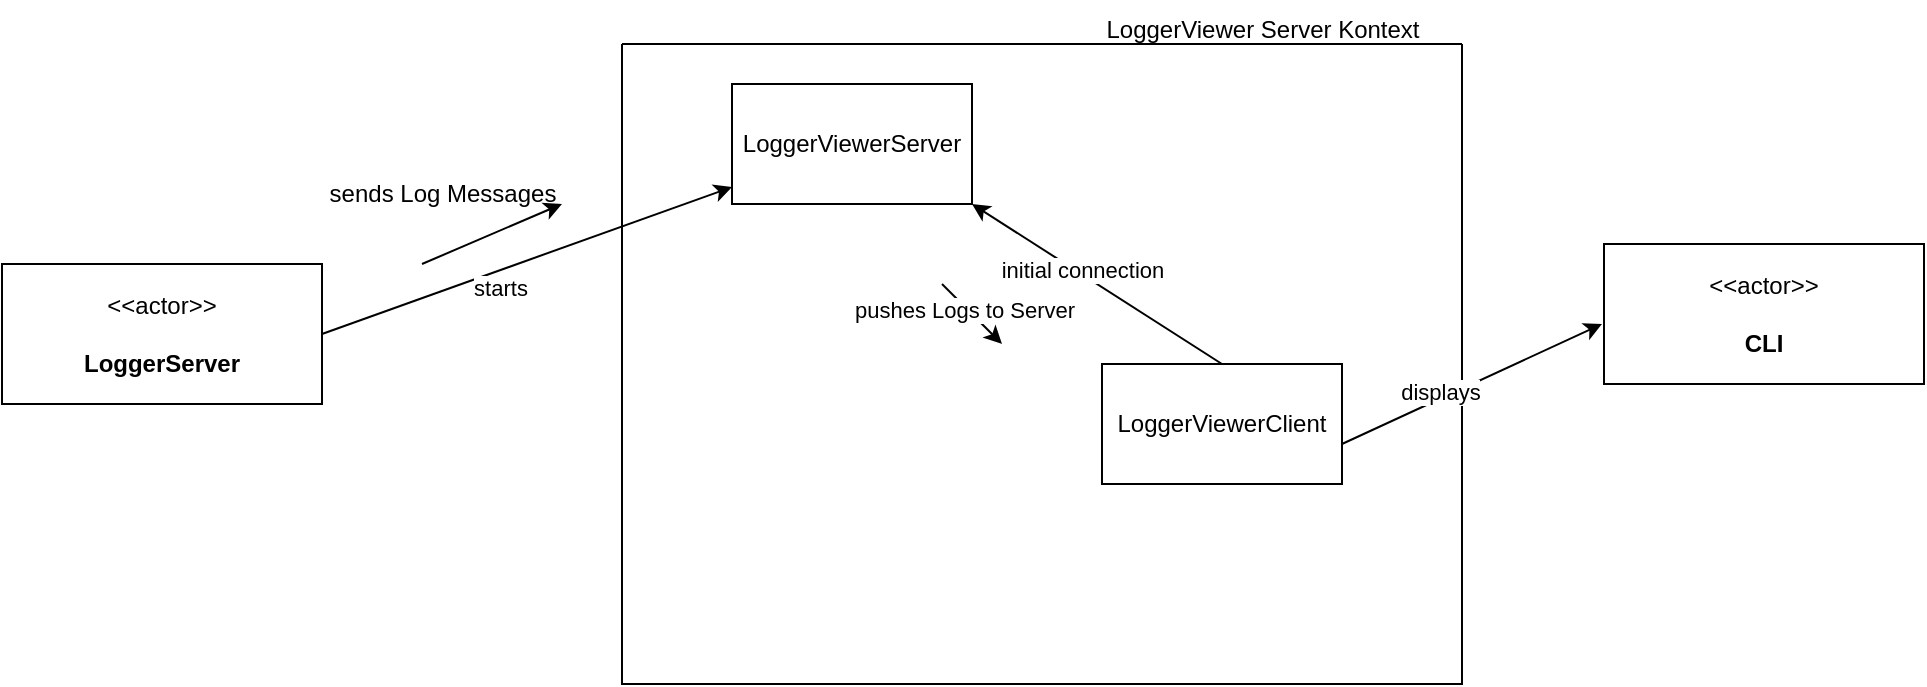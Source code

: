 <mxfile version="25.0.3">
  <diagram name="Page-1" id="Aj1uoAEPTinfr-xkjNWC">
    <mxGraphModel dx="2229" dy="669" grid="1" gridSize="10" guides="1" tooltips="1" connect="1" arrows="1" fold="1" page="1" pageScale="1" pageWidth="850" pageHeight="1100" math="0" shadow="0">
      <root>
        <mxCell id="0" />
        <mxCell id="1" parent="0" />
        <mxCell id="Kvp4EdlV-CzY8GOnAylV-1" value="" style="swimlane;startSize=0;" vertex="1" parent="1">
          <mxGeometry x="250" y="70" width="420" height="320" as="geometry" />
        </mxCell>
        <mxCell id="Kvp4EdlV-CzY8GOnAylV-3" value="LoggerViewerServer" style="rounded=0;whiteSpace=wrap;html=1;" vertex="1" parent="Kvp4EdlV-CzY8GOnAylV-1">
          <mxGeometry x="55" y="20" width="120" height="60" as="geometry" />
        </mxCell>
        <mxCell id="Kvp4EdlV-CzY8GOnAylV-9" value="LoggerViewerClient" style="rounded=0;whiteSpace=wrap;html=1;" vertex="1" parent="Kvp4EdlV-CzY8GOnAylV-1">
          <mxGeometry x="240" y="160" width="120" height="60" as="geometry" />
        </mxCell>
        <mxCell id="Kvp4EdlV-CzY8GOnAylV-10" value="" style="endArrow=classic;html=1;rounded=0;" edge="1" parent="Kvp4EdlV-CzY8GOnAylV-1">
          <mxGeometry width="50" height="50" relative="1" as="geometry">
            <mxPoint x="160" y="120" as="sourcePoint" />
            <mxPoint x="190" y="150" as="targetPoint" />
          </mxGeometry>
        </mxCell>
        <mxCell id="Kvp4EdlV-CzY8GOnAylV-11" value="pushes Logs to Server" style="edgeLabel;html=1;align=center;verticalAlign=middle;resizable=0;points=[];" vertex="1" connectable="0" parent="Kvp4EdlV-CzY8GOnAylV-10">
          <mxGeometry x="-0.221" y="-1" relative="1" as="geometry">
            <mxPoint as="offset" />
          </mxGeometry>
        </mxCell>
        <mxCell id="Kvp4EdlV-CzY8GOnAylV-12" value="" style="endArrow=classic;html=1;rounded=0;" edge="1" parent="Kvp4EdlV-CzY8GOnAylV-1">
          <mxGeometry width="50" height="50" relative="1" as="geometry">
            <mxPoint x="360" y="200" as="sourcePoint" />
            <mxPoint x="490" y="140" as="targetPoint" />
          </mxGeometry>
        </mxCell>
        <mxCell id="Kvp4EdlV-CzY8GOnAylV-14" value="displays" style="edgeLabel;html=1;align=center;verticalAlign=middle;resizable=0;points=[];" vertex="1" connectable="0" parent="Kvp4EdlV-CzY8GOnAylV-12">
          <mxGeometry x="-0.229" y="4" relative="1" as="geometry">
            <mxPoint as="offset" />
          </mxGeometry>
        </mxCell>
        <mxCell id="Kvp4EdlV-CzY8GOnAylV-15" value="" style="endArrow=classic;html=1;rounded=0;entryX=1;entryY=1;entryDx=0;entryDy=0;" edge="1" parent="Kvp4EdlV-CzY8GOnAylV-1" target="Kvp4EdlV-CzY8GOnAylV-3">
          <mxGeometry width="50" height="50" relative="1" as="geometry">
            <mxPoint x="300" y="160" as="sourcePoint" />
            <mxPoint x="350" y="110" as="targetPoint" />
          </mxGeometry>
        </mxCell>
        <mxCell id="Kvp4EdlV-CzY8GOnAylV-16" value="initial connection" style="edgeLabel;html=1;align=center;verticalAlign=middle;resizable=0;points=[];" vertex="1" connectable="0" parent="Kvp4EdlV-CzY8GOnAylV-15">
          <mxGeometry x="0.142" y="-2" relative="1" as="geometry">
            <mxPoint as="offset" />
          </mxGeometry>
        </mxCell>
        <mxCell id="Kvp4EdlV-CzY8GOnAylV-2" value="&amp;lt;&amp;lt;actor&amp;gt;&amp;gt;&lt;br&gt;&lt;br&gt;&lt;b&gt;LoggerServer&lt;/b&gt;" style="html=1;align=center;verticalAlign=middle;dashed=0;whiteSpace=wrap;" vertex="1" parent="1">
          <mxGeometry x="-60" y="180" width="160" height="70" as="geometry" />
        </mxCell>
        <mxCell id="Kvp4EdlV-CzY8GOnAylV-4" value="" style="endArrow=classic;html=1;rounded=0;exitX=1;exitY=0.5;exitDx=0;exitDy=0;" edge="1" parent="1" source="Kvp4EdlV-CzY8GOnAylV-2" target="Kvp4EdlV-CzY8GOnAylV-3">
          <mxGeometry width="50" height="50" relative="1" as="geometry">
            <mxPoint x="80" y="110" as="sourcePoint" />
            <mxPoint x="130" y="60" as="targetPoint" />
          </mxGeometry>
        </mxCell>
        <mxCell id="Kvp4EdlV-CzY8GOnAylV-5" value="starts" style="edgeLabel;html=1;align=center;verticalAlign=middle;resizable=0;points=[];" vertex="1" connectable="0" parent="Kvp4EdlV-CzY8GOnAylV-4">
          <mxGeometry x="-0.16" y="-8" relative="1" as="geometry">
            <mxPoint as="offset" />
          </mxGeometry>
        </mxCell>
        <mxCell id="Kvp4EdlV-CzY8GOnAylV-7" value="" style="endArrow=classic;html=1;rounded=0;" edge="1" parent="1">
          <mxGeometry width="50" height="50" relative="1" as="geometry">
            <mxPoint x="150" y="180" as="sourcePoint" />
            <mxPoint x="220" y="150" as="targetPoint" />
          </mxGeometry>
        </mxCell>
        <mxCell id="Kvp4EdlV-CzY8GOnAylV-8" value="sends Log Messages" style="text;html=1;align=center;verticalAlign=middle;resizable=0;points=[];autosize=1;strokeColor=none;fillColor=none;" vertex="1" parent="1">
          <mxGeometry x="90" y="130" width="140" height="30" as="geometry" />
        </mxCell>
        <mxCell id="Kvp4EdlV-CzY8GOnAylV-13" value="&amp;lt;&amp;lt;actor&amp;gt;&amp;gt;&lt;br&gt;&lt;br&gt;&lt;b&gt;CLI&lt;/b&gt;" style="html=1;align=center;verticalAlign=middle;dashed=0;whiteSpace=wrap;" vertex="1" parent="1">
          <mxGeometry x="741" y="170" width="160" height="70" as="geometry" />
        </mxCell>
        <mxCell id="Kvp4EdlV-CzY8GOnAylV-18" value="LoggerViewer Server Kontext" style="text;html=1;align=center;verticalAlign=middle;resizable=0;points=[];autosize=1;strokeColor=none;fillColor=none;" vertex="1" parent="1">
          <mxGeometry x="480" y="48" width="180" height="30" as="geometry" />
        </mxCell>
      </root>
    </mxGraphModel>
  </diagram>
</mxfile>
